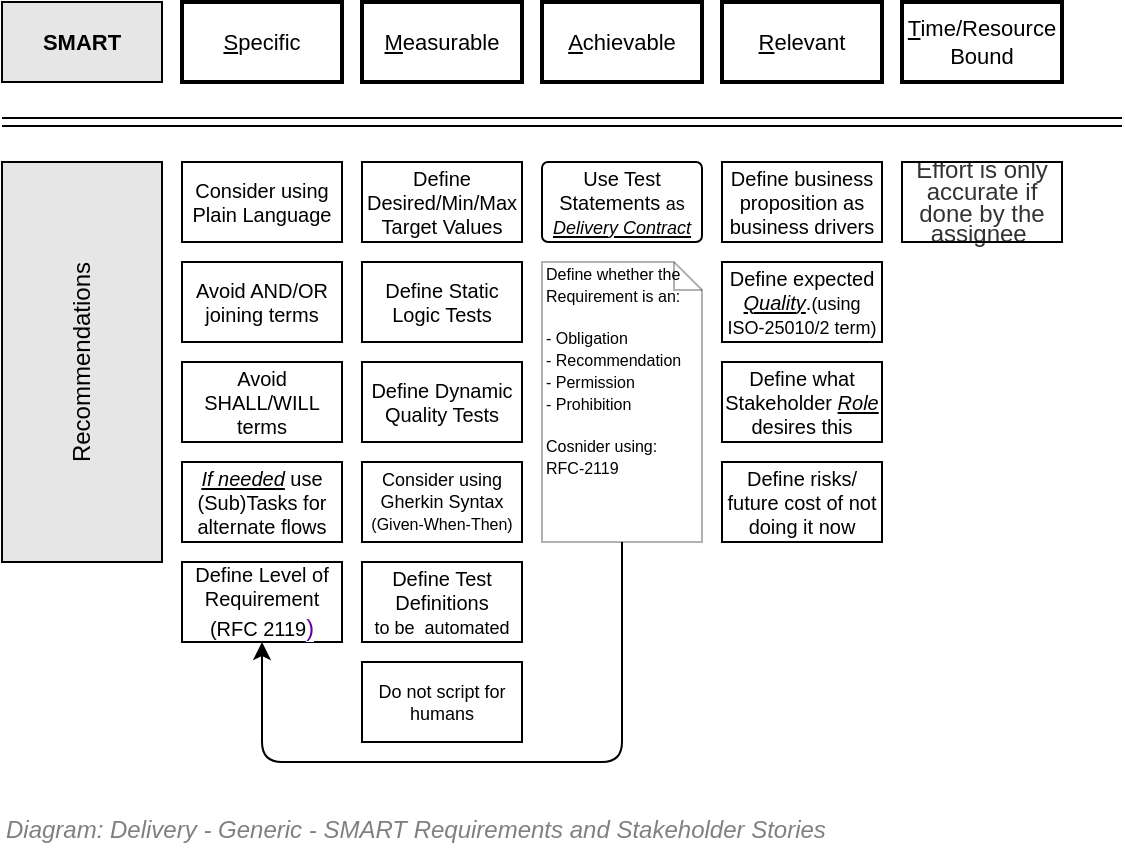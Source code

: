 <mxfile version="17.5.0" type="google"><diagram id="ofpu6rCXtOJZ139xKnh6" name="Requirements/Classification/SMART Requirement Attributes"><mxGraphModel grid="1" page="1" gridSize="10" guides="1" tooltips="1" connect="1" arrows="1" fold="1" pageScale="1" pageWidth="827" pageHeight="1169" math="0" shadow="0"><root><mxCell id="RItsbWAJsT_bEcyDlj9c-0"/><mxCell id="RItsbWAJsT_bEcyDlj9c-1" parent="RItsbWAJsT_bEcyDlj9c-0"/><mxCell id="RItsbWAJsT_bEcyDlj9c-2" value="&lt;font style=&quot;font-size: 11px;&quot;&gt;&lt;u style=&quot;font-size: 11px;&quot;&gt;S&lt;/u&gt;pecific&lt;/font&gt;" style="rounded=0;whiteSpace=wrap;html=1;strokeWidth=2;fillColor=#FFFFFF;fontSize=11;align=center;horizontal=1;verticalAlign=middle;arcSize=6;container=0;absoluteArcSize=1;recursiveResize=0;fontStyle=0" vertex="1" parent="RItsbWAJsT_bEcyDlj9c-1"><mxGeometry x="210" y="200" width="80" height="40" as="geometry"/></mxCell><mxCell id="RItsbWAJsT_bEcyDlj9c-3" value="&lt;span style=&quot;font-size: 11px;&quot;&gt;&lt;u style=&quot;font-size: 11px;&quot;&gt;M&lt;/u&gt;easurable&lt;/span&gt;" style="rounded=0;whiteSpace=wrap;html=1;strokeWidth=2;fillColor=#FFFFFF;fontSize=11;align=center;horizontal=1;verticalAlign=middle;arcSize=6;container=0;absoluteArcSize=1;recursiveResize=0;fontStyle=0" vertex="1" parent="RItsbWAJsT_bEcyDlj9c-1"><mxGeometry x="300" y="200" width="80" height="40" as="geometry"/></mxCell><mxCell id="RItsbWAJsT_bEcyDlj9c-4" value="&lt;span style=&quot;font-size: 11px;&quot;&gt;&lt;u style=&quot;font-size: 11px;&quot;&gt;A&lt;/u&gt;chievable&lt;/span&gt;" style="rounded=0;whiteSpace=wrap;html=1;strokeWidth=2;fillColor=#FFFFFF;fontSize=11;align=center;horizontal=1;verticalAlign=middle;arcSize=6;container=0;absoluteArcSize=1;recursiveResize=0;fontStyle=0" vertex="1" parent="RItsbWAJsT_bEcyDlj9c-1"><mxGeometry x="390" y="200" width="80" height="40" as="geometry"/></mxCell><mxCell id="RItsbWAJsT_bEcyDlj9c-5" value="&lt;span style=&quot;font-size: 11px;&quot;&gt;&lt;u style=&quot;font-size: 11px;&quot;&gt;R&lt;/u&gt;elevant&lt;/span&gt;" style="rounded=0;whiteSpace=wrap;html=1;strokeWidth=2;fillColor=#FFFFFF;fontSize=11;align=center;horizontal=1;verticalAlign=middle;arcSize=6;container=0;absoluteArcSize=1;recursiveResize=0;fontStyle=0" vertex="1" parent="RItsbWAJsT_bEcyDlj9c-1"><mxGeometry x="480" y="200" width="80" height="40" as="geometry"/></mxCell><mxCell id="RItsbWAJsT_bEcyDlj9c-6" value="&lt;span style=&quot;font-size: 11px;&quot;&gt;&lt;u style=&quot;font-size: 11px;&quot;&gt;T&lt;/u&gt;ime/Resource Bound&lt;/span&gt;" style="rounded=0;whiteSpace=wrap;html=1;strokeWidth=2;fillColor=#FFFFFF;fontSize=11;align=center;horizontal=1;verticalAlign=middle;arcSize=6;container=0;absoluteArcSize=1;recursiveResize=0;fontStyle=0" vertex="1" parent="RItsbWAJsT_bEcyDlj9c-1"><mxGeometry x="570" y="200" width="80" height="40" as="geometry"/></mxCell><UserObject label="&lt;font style=&quot;font-size: 10px&quot;&gt;Avoid AND/OR joining terms&lt;br style=&quot;font-size: 10px&quot;&gt;&lt;/font&gt;" link="https://en.wikipedia.org/wiki/Separation_of_concerns" id="RItsbWAJsT_bEcyDlj9c-7"><mxCell style="rounded=0;whiteSpace=wrap;html=1;strokeWidth=1;fillColor=#FFFFFF;fontSize=10;align=center;horizontal=1;verticalAlign=middle;arcSize=6;container=0;absoluteArcSize=1;recursiveResize=0;" vertex="1" parent="RItsbWAJsT_bEcyDlj9c-1"><mxGeometry x="210" y="330" width="80" height="40" as="geometry"/></mxCell></UserObject><mxCell id="RItsbWAJsT_bEcyDlj9c-8" value="&lt;font size=&quot;1&quot;&gt;Define Test Definitions&lt;/font&gt;&lt;font style=&quot;font-size: 9px&quot;&gt; &lt;br&gt;to be&amp;nbsp; automated&lt;br style=&quot;font-size: 10px&quot;&gt;&lt;/font&gt;" style="rounded=0;whiteSpace=wrap;html=1;strokeWidth=1;fillColor=#FFFFFF;fontSize=10;align=center;horizontal=1;verticalAlign=middle;arcSize=6;container=0;absoluteArcSize=1;recursiveResize=0;" vertex="1" parent="RItsbWAJsT_bEcyDlj9c-1"><mxGeometry x="300" y="480" width="80" height="40" as="geometry"/></mxCell><UserObject label="&lt;font style=&quot;font-size: 10px&quot;&gt;Avoid SHALL/WILL terms&lt;br style=&quot;font-size: 10px&quot;&gt;&lt;/font&gt;" link="https://plainlanguage.gov/guidelines/conversational/shall-and-must/" id="RItsbWAJsT_bEcyDlj9c-9"><mxCell style="rounded=0;whiteSpace=wrap;html=1;strokeWidth=1;fillColor=#FFFFFF;fontSize=10;align=center;horizontal=1;verticalAlign=middle;arcSize=6;container=0;absoluteArcSize=1;recursiveResize=0;" vertex="1" parent="RItsbWAJsT_bEcyDlj9c-1"><mxGeometry x="210" y="380" width="80" height="40" as="geometry"/></mxCell></UserObject><mxCell id="RItsbWAJsT_bEcyDlj9c-10" value="&lt;p style=&quot;line-height: 90% ; font-size: 12px&quot;&gt;&lt;font style=&quot;font-size: 12px&quot;&gt;Effort is only accurate &lt;/font&gt;&lt;font style=&quot;font-size: 12px&quot;&gt;&lt;font style=&quot;font-size: 12px&quot;&gt;i&lt;/font&gt;&lt;font style=&quot;font-size: 12px&quot;&gt;f done &lt;/font&gt;&lt;/font&gt;&lt;font style=&quot;font-size: 12px&quot;&gt;&lt;font style=&quot;font-size: 12px&quot;&gt;by the assignee&amp;nbsp;&lt;/font&gt;&lt;br style=&quot;font-size: 10px&quot;&gt;&lt;/font&gt;&lt;/p&gt;" style="rounded=0;whiteSpace=wrap;html=1;strokeWidth=1;fillColor=#FFFFFF;fontSize=10;align=center;horizontal=1;verticalAlign=middle;arcSize=6;container=0;absoluteArcSize=1;recursiveResize=0;textOpacity=80;" vertex="1" parent="RItsbWAJsT_bEcyDlj9c-1"><mxGeometry x="570" y="280" width="80" height="40" as="geometry"/></mxCell><mxCell id="RItsbWAJsT_bEcyDlj9c-11" value="&lt;font style=&quot;font-size: 10px&quot;&gt;Use Test Statements &lt;/font&gt;&lt;font&gt;&lt;font style=&quot;font-size: 9px&quot;&gt;as &lt;u&gt;&lt;i&gt;Delivery Contract&lt;/i&gt;&lt;/u&gt;&lt;/font&gt;&lt;br style=&quot;font-size: 10px&quot;&gt;&lt;/font&gt;" style="rounded=1;whiteSpace=wrap;html=1;strokeWidth=1;fillColor=#FFFFFF;fontSize=10;align=center;horizontal=1;verticalAlign=middle;arcSize=6;container=0;absoluteArcSize=1;recursiveResize=0;" vertex="1" parent="RItsbWAJsT_bEcyDlj9c-1"><mxGeometry x="390" y="280" width="80" height="40" as="geometry"/></mxCell><mxCell id="RItsbWAJsT_bEcyDlj9c-12" value="&lt;font style=&quot;font-size: 11px;&quot;&gt;SMART&lt;/font&gt;" style="rounded=0;whiteSpace=wrap;html=1;strokeWidth=1;fillColor=#E6E6E6;fontSize=11;align=center;horizontal=1;verticalAlign=middle;arcSize=6;container=0;absoluteArcSize=1;recursiveResize=0;fontStyle=1" vertex="1" parent="RItsbWAJsT_bEcyDlj9c-1"><mxGeometry x="120" y="200" width="80" height="40" as="geometry"/></mxCell><mxCell id="RItsbWAJsT_bEcyDlj9c-13" value="&lt;span style=&quot;font-size: 12px;&quot;&gt;Recommendations&lt;/span&gt;" style="rounded=0;whiteSpace=wrap;html=1;strokeWidth=1;fillColor=#E6E6E6;fontSize=12;align=center;horizontal=0;verticalAlign=middle;arcSize=6;container=0;absoluteArcSize=1;recursiveResize=0;fontStyle=0" vertex="1" parent="RItsbWAJsT_bEcyDlj9c-1"><mxGeometry x="120" y="280" width="80" height="200" as="geometry"/></mxCell><mxCell id="RItsbWAJsT_bEcyDlj9c-14" value="" style="shape=link;html=1;startArrow=none;startFill=0;endArrow=none;endFill=0;fontSize=10;" edge="1" parent="RItsbWAJsT_bEcyDlj9c-1"><mxGeometry width="50" height="50" relative="1" as="geometry"><mxPoint x="120" y="260" as="sourcePoint"/><mxPoint x="680" y="260" as="targetPoint"/></mxGeometry></mxCell><mxCell id="RItsbWAJsT_bEcyDlj9c-15" value="&lt;font&gt;Consider using Gherkin Syntax&lt;br style=&quot;font-size: 9px&quot;&gt;&lt;font style=&quot;font-size: 8px&quot;&gt;(Given-When-Then)&lt;/font&gt;&lt;br style=&quot;font-size: 9px&quot;&gt;&lt;/font&gt;" style="rounded=0;whiteSpace=wrap;html=1;strokeWidth=1;fillColor=#FFFFFF;fontSize=9;align=center;horizontal=1;verticalAlign=middle;arcSize=6;container=0;absoluteArcSize=1;recursiveResize=0;" vertex="1" parent="RItsbWAJsT_bEcyDlj9c-1"><mxGeometry x="300" y="430" width="80" height="40" as="geometry"/></mxCell><mxCell id="RItsbWAJsT_bEcyDlj9c-16" value="&lt;font style=&quot;font-size: 10px&quot;&gt;&lt;i&gt;&lt;u&gt;If needed&lt;/u&gt;&lt;/i&gt; use (Sub)Tasks for alternate flows&lt;br style=&quot;font-size: 10px&quot;&gt;&lt;/font&gt;" style="rounded=0;whiteSpace=wrap;html=1;strokeWidth=1;fillColor=#FFFFFF;fontSize=10;align=center;horizontal=1;verticalAlign=middle;arcSize=6;container=0;absoluteArcSize=1;recursiveResize=0;" vertex="1" parent="RItsbWAJsT_bEcyDlj9c-1"><mxGeometry x="210" y="430" width="80" height="40" as="geometry"/></mxCell><UserObject label="&lt;font style=&quot;font-size: 10px&quot;&gt;Define Level of Requirement &lt;br&gt;(RFC 2119&lt;h3 class=&quot;LC20lb&quot; style=&quot;color: rgb(102 , 0 , 153) ; cursor: pointer ; font-family: &amp;#34;arial&amp;#34; , sans-serif ; text-align: left ; background-color: rgb(255 , 255 , 255) ; font-weight: normal ; margin: 0px ; padding: 0px ; display: inline-block ; line-height: 1.33&quot;&gt;)&lt;/h3&gt;&lt;br style=&quot;font-size: 10px&quot;&gt;&lt;/font&gt;" link="https://www.ietf.org/rfc/rfc2119.txt" id="RItsbWAJsT_bEcyDlj9c-17"><mxCell style="rounded=0;whiteSpace=wrap;html=1;strokeWidth=1;fillColor=#FFFFFF;fontSize=10;align=center;horizontal=1;verticalAlign=middle;arcSize=6;container=0;absoluteArcSize=1;recursiveResize=0;" vertex="1" parent="RItsbWAJsT_bEcyDlj9c-1"><mxGeometry x="210" y="480" width="80" height="40" as="geometry"/></mxCell></UserObject><mxCell id="RItsbWAJsT_bEcyDlj9c-18" value="&lt;font&gt;Define expected &lt;span style=&quot;font-size: 10px&quot;&gt;&lt;u style=&quot;font-style: italic&quot;&gt;Quality&lt;/u&gt;.&lt;/span&gt;&lt;font style=&quot;font-size: 9px&quot;&gt;(using ISO-25010/2 term)&lt;/font&gt;&lt;br style=&quot;font-size: 10px&quot;&gt;&lt;/font&gt;" style="rounded=0;whiteSpace=wrap;html=1;strokeWidth=1;fillColor=#FFFFFF;fontSize=10;align=center;horizontal=1;verticalAlign=middle;arcSize=6;container=0;absoluteArcSize=1;recursiveResize=0;" vertex="1" parent="RItsbWAJsT_bEcyDlj9c-1"><mxGeometry x="480" y="330" width="80" height="40" as="geometry"/></mxCell><mxCell id="RItsbWAJsT_bEcyDlj9c-19" value="&lt;font style=&quot;font-size: 10px&quot;&gt;Define what Stakeholder&amp;nbsp;&lt;i&gt;&lt;u&gt;Role &lt;/u&gt;&lt;/i&gt;desires this&lt;br style=&quot;font-size: 10px&quot;&gt;&lt;/font&gt;" style="rounded=0;whiteSpace=wrap;html=1;strokeWidth=1;fillColor=#FFFFFF;fontSize=10;align=center;horizontal=1;verticalAlign=middle;arcSize=6;container=0;absoluteArcSize=1;recursiveResize=0;" vertex="1" parent="RItsbWAJsT_bEcyDlj9c-1"><mxGeometry x="480" y="380" width="80" height="40" as="geometry"/></mxCell><mxCell id="RItsbWAJsT_bEcyDlj9c-20" style="edgeStyle=orthogonalEdgeStyle;rounded=1;orthogonalLoop=1;jettySize=auto;html=1;exitX=0.5;exitY=1;exitDx=0;exitDy=0;exitPerimeter=0;" edge="1" parent="RItsbWAJsT_bEcyDlj9c-1" source="RItsbWAJsT_bEcyDlj9c-21" target="RItsbWAJsT_bEcyDlj9c-17"><mxGeometry relative="1" as="geometry"><Array as="points"><mxPoint x="430" y="580"/><mxPoint x="250" y="580"/></Array></mxGeometry></mxCell><object label="&lt;font style=&quot;font-size: 8px&quot;&gt;Define whether the Requirement is an:&lt;br&gt;&amp;nbsp;&lt;br&gt;- Obligation&lt;br&gt;- Recommendation&lt;br&gt;- Permission&lt;br&gt;- Prohibition&lt;br&gt;&lt;br&gt;Cosnider using:&lt;br&gt;RFC-2119&lt;/font&gt;" placeholders="1" tags="note" id="RItsbWAJsT_bEcyDlj9c-21"><mxCell style="shape=note;whiteSpace=wrap;html=1;size=14;verticalAlign=top;align=left;spacingTop=-6;strokeWidth=1;fontSize=9;opacity=30;fillColor=none;" vertex="1" parent="RItsbWAJsT_bEcyDlj9c-1"><mxGeometry x="390" y="330" width="80" height="140" as="geometry"/></mxCell></object><mxCell id="RItsbWAJsT_bEcyDlj9c-22" value="&lt;font&gt;Define business proposition as business drivers&lt;br style=&quot;font-size: 10px&quot;&gt;&lt;/font&gt;" style="rounded=0;whiteSpace=wrap;html=1;strokeWidth=1;fillColor=#FFFFFF;fontSize=10;align=center;horizontal=1;verticalAlign=middle;arcSize=6;container=0;absoluteArcSize=1;recursiveResize=0;" vertex="1" parent="RItsbWAJsT_bEcyDlj9c-1"><mxGeometry x="480" y="280" width="80" height="40" as="geometry"/></mxCell><mxCell id="RItsbWAJsT_bEcyDlj9c-23" value="&lt;font size=&quot;1&quot;&gt;Define Static Logic Tests&lt;/font&gt;&lt;font style=&quot;font-size: 9px&quot;&gt;&lt;br style=&quot;font-size: 10px&quot;&gt;&lt;/font&gt;" style="rounded=0;whiteSpace=wrap;html=1;strokeWidth=1;fillColor=#FFFFFF;fontSize=10;align=center;horizontal=1;verticalAlign=middle;arcSize=6;container=0;absoluteArcSize=1;recursiveResize=0;" vertex="1" parent="RItsbWAJsT_bEcyDlj9c-1"><mxGeometry x="300" y="330" width="80" height="40" as="geometry"/></mxCell><mxCell id="RItsbWAJsT_bEcyDlj9c-24" value="&lt;font size=&quot;1&quot;&gt;Define Dynamic Quality Tests&lt;/font&gt;&lt;font style=&quot;font-size: 9px&quot;&gt;&lt;br style=&quot;font-size: 10px&quot;&gt;&lt;/font&gt;" style="rounded=0;whiteSpace=wrap;html=1;strokeWidth=1;fillColor=#FFFFFF;fontSize=10;align=center;horizontal=1;verticalAlign=middle;arcSize=6;container=0;absoluteArcSize=1;recursiveResize=0;" vertex="1" parent="RItsbWAJsT_bEcyDlj9c-1"><mxGeometry x="300" y="380" width="80" height="40" as="geometry"/></mxCell><mxCell id="RItsbWAJsT_bEcyDlj9c-25" value="&lt;font&gt;Define risks/ future cost of not doing it now&lt;br style=&quot;font-size: 10px&quot;&gt;&lt;/font&gt;" style="rounded=0;whiteSpace=wrap;html=1;strokeWidth=1;fillColor=#FFFFFF;fontSize=10;align=center;horizontal=1;verticalAlign=middle;arcSize=6;container=0;absoluteArcSize=1;recursiveResize=0;" vertex="1" parent="RItsbWAJsT_bEcyDlj9c-1"><mxGeometry x="480" y="430" width="80" height="40" as="geometry"/></mxCell><mxCell id="RItsbWAJsT_bEcyDlj9c-26" value="&lt;font&gt;Do not script for humans&lt;br style=&quot;font-size: 9px&quot;&gt;&lt;/font&gt;" style="rounded=0;whiteSpace=wrap;html=1;strokeWidth=1;fillColor=#FFFFFF;fontSize=9;align=center;horizontal=1;verticalAlign=middle;arcSize=6;container=0;absoluteArcSize=1;recursiveResize=0;" vertex="1" parent="RItsbWAJsT_bEcyDlj9c-1"><mxGeometry x="300" y="530" width="80" height="40" as="geometry"/></mxCell><mxCell id="RItsbWAJsT_bEcyDlj9c-27" value="&lt;font size=&quot;1&quot;&gt;Define Desired/Min/Max &lt;br&gt;Target Values&lt;/font&gt;&lt;font style=&quot;font-size: 9px&quot;&gt;&lt;br style=&quot;font-size: 10px&quot;&gt;&lt;/font&gt;" style="rounded=0;whiteSpace=wrap;html=1;strokeWidth=1;fillColor=#FFFFFF;fontSize=10;align=center;horizontal=1;verticalAlign=middle;arcSize=6;container=0;absoluteArcSize=1;recursiveResize=0;" vertex="1" parent="RItsbWAJsT_bEcyDlj9c-1"><mxGeometry x="300" y="280" width="80" height="40" as="geometry"/></mxCell><UserObject label="&lt;font style=&quot;font-size: 10px&quot;&gt;Consider using Plain Language&lt;br style=&quot;font-size: 10px&quot;&gt;&lt;/font&gt;" link="https://plainlanguage.gov/" id="RItsbWAJsT_bEcyDlj9c-28"><mxCell style="rounded=0;whiteSpace=wrap;html=1;strokeWidth=1;fillColor=#FFFFFF;fontSize=10;align=center;horizontal=1;verticalAlign=middle;arcSize=6;container=0;absoluteArcSize=1;recursiveResize=0;" vertex="1" parent="RItsbWAJsT_bEcyDlj9c-1"><mxGeometry x="210" y="280" width="80" height="40" as="geometry"/></mxCell></UserObject><mxCell id="RItsbWAJsT_bEcyDlj9c-29" value="&lt;font style=&quot;font-size: 12px&quot;&gt;Diagram: Delivery - Generic - SMART Requirements and Stakeholder Stories&lt;/font&gt;" style="text;strokeColor=none;fillColor=none;html=1;fontSize=24;fontStyle=2;verticalAlign=middle;align=left;shadow=0;glass=0;comic=0;opacity=30;fontColor=#808080;" vertex="1" parent="RItsbWAJsT_bEcyDlj9c-1"><mxGeometry x="120" y="600" width="520" height="20" as="geometry"/></mxCell><UserObject label="" tooltip="ABOUT&#10;&#10;Successful delivery of projects is directly related to the completeness, correctness, conciseness and unambiguity of the Obligation, Recommendation, Permissios and Prohibition statements given. &#10;This applies whether a project is using Use Cases or User/Stakeholder stories: one cannot arrive at desired outcomes if the instructions to get there are unclear. &#10;&#10;&#10;Ensure every team members know what defines valuable statements -- in order to question and push back on poor value statements that will add uncertainty, cause delays while they are verified, potentially cause design issues or worse development issues down the line." id="RItsbWAJsT_bEcyDlj9c-30"><mxCell style="shape=image;html=1;verticalAlign=top;verticalLabelPosition=bottom;labelBackgroundColor=#ffffff;imageAspect=0;aspect=fixed;image=https://cdn1.iconfinder.com/data/icons/hawcons/32/699014-icon-28-information-128.png;shadow=0;dashed=0;fontFamily=Helvetica;fontSize=12;fontColor=#000000;align=center;strokeColor=#000000;fillColor=#505050;dashPattern=1 1;" vertex="1" parent="RItsbWAJsT_bEcyDlj9c-1"><mxGeometry x="660" y="600" width="20" height="20" as="geometry"/></mxCell></UserObject></root></mxGraphModel></diagram></mxfile>